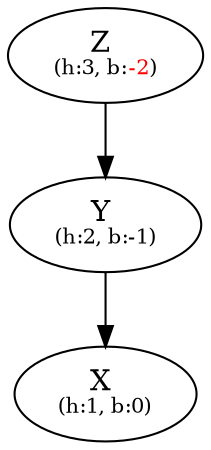 digraph {
  nZ [label="Z" pos="1.4,2.0!" label=<Z <br/><font point-size="10">(h:3, b:<font color="red">-2</font>)</font>>]
  nY [label="Y" pos="0.0,1.0!" label=<Y <br/><font point-size="10">(h:2, b:-1)</font>>]
  nX [label="X" pos="-0.7,0.0!" label=<X <br/><font point-size="10">(h:1, b:0)</font>>]
  nZ -> nY 
  nY -> nX 
}